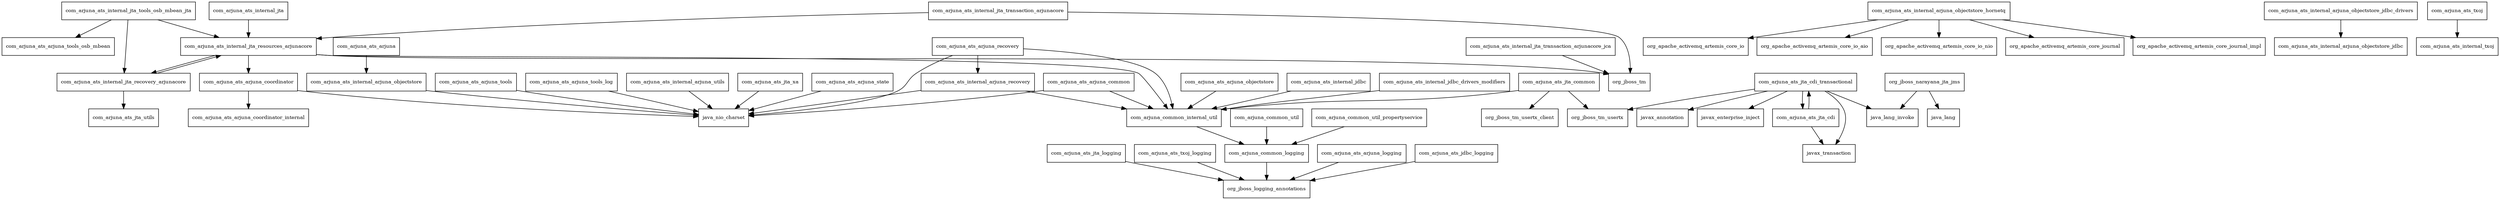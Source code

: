digraph narayana_jta_5_7_1_Final_package_dependencies {
  node [shape = box, fontsize=10.0];
  com_arjuna_ats_arjuna -> com_arjuna_ats_internal_arjuna_objectstore;
  com_arjuna_ats_arjuna_common -> com_arjuna_common_internal_util;
  com_arjuna_ats_arjuna_common -> java_nio_charset;
  com_arjuna_ats_arjuna_coordinator -> com_arjuna_ats_arjuna_coordinator_internal;
  com_arjuna_ats_arjuna_coordinator -> java_nio_charset;
  com_arjuna_ats_arjuna_logging -> org_jboss_logging_annotations;
  com_arjuna_ats_arjuna_objectstore -> com_arjuna_common_internal_util;
  com_arjuna_ats_arjuna_recovery -> com_arjuna_ats_internal_arjuna_recovery;
  com_arjuna_ats_arjuna_recovery -> com_arjuna_common_internal_util;
  com_arjuna_ats_arjuna_recovery -> java_nio_charset;
  com_arjuna_ats_arjuna_state -> java_nio_charset;
  com_arjuna_ats_arjuna_tools -> java_nio_charset;
  com_arjuna_ats_arjuna_tools_log -> java_nio_charset;
  com_arjuna_ats_internal_arjuna_objectstore -> java_nio_charset;
  com_arjuna_ats_internal_arjuna_objectstore_hornetq -> org_apache_activemq_artemis_core_io;
  com_arjuna_ats_internal_arjuna_objectstore_hornetq -> org_apache_activemq_artemis_core_io_aio;
  com_arjuna_ats_internal_arjuna_objectstore_hornetq -> org_apache_activemq_artemis_core_io_nio;
  com_arjuna_ats_internal_arjuna_objectstore_hornetq -> org_apache_activemq_artemis_core_journal;
  com_arjuna_ats_internal_arjuna_objectstore_hornetq -> org_apache_activemq_artemis_core_journal_impl;
  com_arjuna_ats_internal_arjuna_objectstore_jdbc_drivers -> com_arjuna_ats_internal_arjuna_objectstore_jdbc;
  com_arjuna_ats_internal_arjuna_recovery -> com_arjuna_common_internal_util;
  com_arjuna_ats_internal_arjuna_recovery -> java_nio_charset;
  com_arjuna_ats_internal_arjuna_utils -> java_nio_charset;
  com_arjuna_ats_internal_jdbc -> com_arjuna_common_internal_util;
  com_arjuna_ats_internal_jdbc_drivers_modifiers -> com_arjuna_common_internal_util;
  com_arjuna_ats_internal_jta -> com_arjuna_ats_internal_jta_resources_arjunacore;
  com_arjuna_ats_internal_jta_recovery_arjunacore -> com_arjuna_ats_internal_jta_resources_arjunacore;
  com_arjuna_ats_internal_jta_recovery_arjunacore -> com_arjuna_ats_jta_utils;
  com_arjuna_ats_internal_jta_resources_arjunacore -> com_arjuna_ats_arjuna_coordinator;
  com_arjuna_ats_internal_jta_resources_arjunacore -> com_arjuna_ats_internal_jta_recovery_arjunacore;
  com_arjuna_ats_internal_jta_resources_arjunacore -> com_arjuna_common_internal_util;
  com_arjuna_ats_internal_jta_resources_arjunacore -> org_jboss_tm;
  com_arjuna_ats_internal_jta_tools_osb_mbean_jta -> com_arjuna_ats_arjuna_tools_osb_mbean;
  com_arjuna_ats_internal_jta_tools_osb_mbean_jta -> com_arjuna_ats_internal_jta_recovery_arjunacore;
  com_arjuna_ats_internal_jta_tools_osb_mbean_jta -> com_arjuna_ats_internal_jta_resources_arjunacore;
  com_arjuna_ats_internal_jta_transaction_arjunacore -> com_arjuna_ats_internal_jta_resources_arjunacore;
  com_arjuna_ats_internal_jta_transaction_arjunacore -> org_jboss_tm;
  com_arjuna_ats_internal_jta_transaction_arjunacore_jca -> org_jboss_tm;
  com_arjuna_ats_jdbc_logging -> org_jboss_logging_annotations;
  com_arjuna_ats_jta_cdi -> com_arjuna_ats_jta_cdi_transactional;
  com_arjuna_ats_jta_cdi -> javax_transaction;
  com_arjuna_ats_jta_cdi_transactional -> com_arjuna_ats_jta_cdi;
  com_arjuna_ats_jta_cdi_transactional -> java_lang_invoke;
  com_arjuna_ats_jta_cdi_transactional -> javax_annotation;
  com_arjuna_ats_jta_cdi_transactional -> javax_enterprise_inject;
  com_arjuna_ats_jta_cdi_transactional -> javax_transaction;
  com_arjuna_ats_jta_cdi_transactional -> org_jboss_tm_usertx;
  com_arjuna_ats_jta_common -> com_arjuna_common_internal_util;
  com_arjuna_ats_jta_common -> org_jboss_tm_usertx;
  com_arjuna_ats_jta_common -> org_jboss_tm_usertx_client;
  com_arjuna_ats_jta_logging -> org_jboss_logging_annotations;
  com_arjuna_ats_jta_xa -> java_nio_charset;
  com_arjuna_ats_txoj -> com_arjuna_ats_internal_txoj;
  com_arjuna_ats_txoj_logging -> org_jboss_logging_annotations;
  com_arjuna_common_internal_util -> com_arjuna_common_logging;
  com_arjuna_common_logging -> org_jboss_logging_annotations;
  com_arjuna_common_util -> com_arjuna_common_logging;
  com_arjuna_common_util_propertyservice -> com_arjuna_common_logging;
  org_jboss_narayana_jta_jms -> java_lang;
  org_jboss_narayana_jta_jms -> java_lang_invoke;
}
